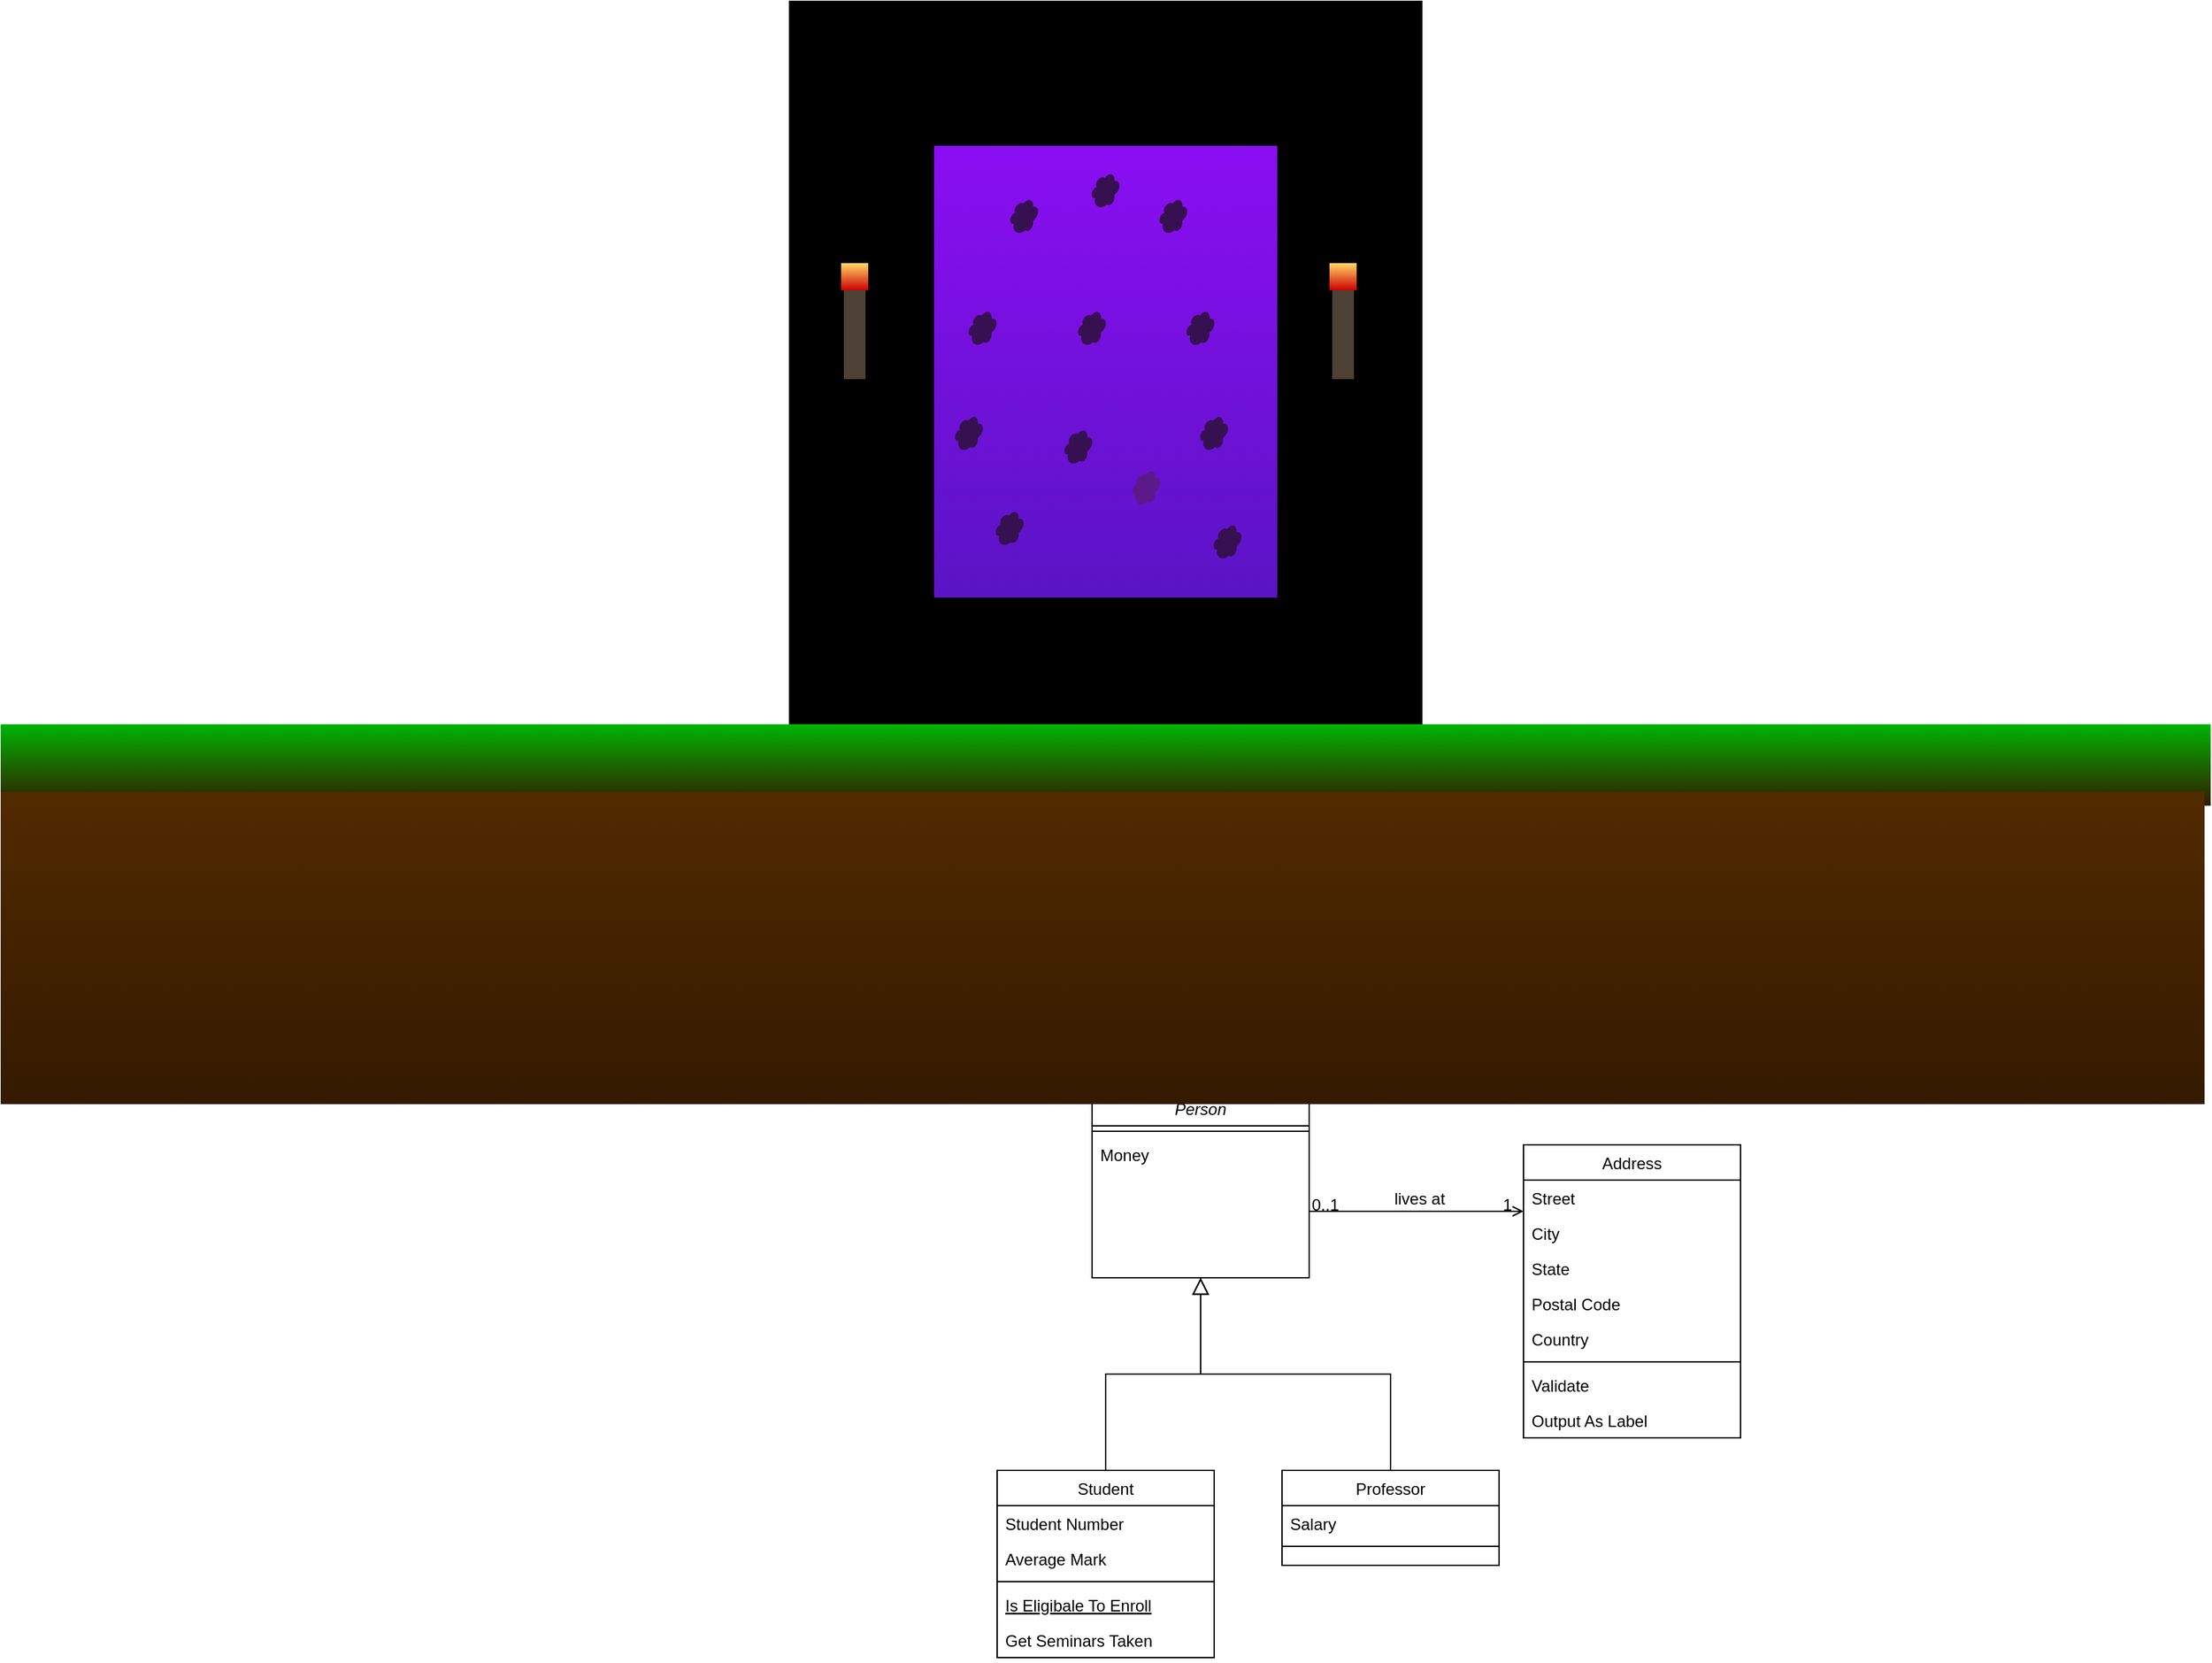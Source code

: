 <mxfile version="13.8.8" type="github">
  <diagram id="C5RBs43oDa-KdzZeNtuy" name="Page-1">
    <mxGraphModel dx="2500" dy="2103" grid="1" gridSize="10" guides="1" tooltips="1" connect="1" arrows="1" fold="1" page="1" pageScale="1" pageWidth="827" pageHeight="1169" math="0" shadow="0">
      <root>
        <mxCell id="WIyWlLk6GJQsqaUBKTNV-0" />
        <mxCell id="WIyWlLk6GJQsqaUBKTNV-1" parent="WIyWlLk6GJQsqaUBKTNV-0" />
        <mxCell id="zkfFHV4jXpPFQw0GAbJ--0" value="Person" style="swimlane;fontStyle=2;align=center;verticalAlign=top;childLayout=stackLayout;horizontal=1;startSize=26;horizontalStack=0;resizeParent=1;resizeLast=0;collapsible=1;marginBottom=0;rounded=0;shadow=0;strokeWidth=1;" parent="WIyWlLk6GJQsqaUBKTNV-1" vertex="1">
          <mxGeometry x="190" y="80" width="160" height="138" as="geometry">
            <mxRectangle x="230" y="140" width="160" height="26" as="alternateBounds" />
          </mxGeometry>
        </mxCell>
        <mxCell id="zkfFHV4jXpPFQw0GAbJ--4" value="" style="line;html=1;strokeWidth=1;align=left;verticalAlign=middle;spacingTop=-1;spacingLeft=3;spacingRight=3;rotatable=0;labelPosition=right;points=[];portConstraint=eastwest;" parent="zkfFHV4jXpPFQw0GAbJ--0" vertex="1">
          <mxGeometry y="26" width="160" height="8" as="geometry" />
        </mxCell>
        <mxCell id="zkfFHV4jXpPFQw0GAbJ--5" value="Money" style="text;align=left;verticalAlign=top;spacingLeft=4;spacingRight=4;overflow=hidden;rotatable=0;points=[[0,0.5],[1,0.5]];portConstraint=eastwest;" parent="zkfFHV4jXpPFQw0GAbJ--0" vertex="1">
          <mxGeometry y="34" width="160" height="26" as="geometry" />
        </mxCell>
        <mxCell id="zkfFHV4jXpPFQw0GAbJ--6" value="Student" style="swimlane;fontStyle=0;align=center;verticalAlign=top;childLayout=stackLayout;horizontal=1;startSize=26;horizontalStack=0;resizeParent=1;resizeLast=0;collapsible=1;marginBottom=0;rounded=0;shadow=0;strokeWidth=1;" parent="WIyWlLk6GJQsqaUBKTNV-1" vertex="1">
          <mxGeometry x="120" y="360" width="160" height="138" as="geometry">
            <mxRectangle x="130" y="380" width="160" height="26" as="alternateBounds" />
          </mxGeometry>
        </mxCell>
        <mxCell id="zkfFHV4jXpPFQw0GAbJ--7" value="Student Number" style="text;align=left;verticalAlign=top;spacingLeft=4;spacingRight=4;overflow=hidden;rotatable=0;points=[[0,0.5],[1,0.5]];portConstraint=eastwest;" parent="zkfFHV4jXpPFQw0GAbJ--6" vertex="1">
          <mxGeometry y="26" width="160" height="26" as="geometry" />
        </mxCell>
        <mxCell id="zkfFHV4jXpPFQw0GAbJ--8" value="Average Mark" style="text;align=left;verticalAlign=top;spacingLeft=4;spacingRight=4;overflow=hidden;rotatable=0;points=[[0,0.5],[1,0.5]];portConstraint=eastwest;rounded=0;shadow=0;html=0;" parent="zkfFHV4jXpPFQw0GAbJ--6" vertex="1">
          <mxGeometry y="52" width="160" height="26" as="geometry" />
        </mxCell>
        <mxCell id="zkfFHV4jXpPFQw0GAbJ--9" value="" style="line;html=1;strokeWidth=1;align=left;verticalAlign=middle;spacingTop=-1;spacingLeft=3;spacingRight=3;rotatable=0;labelPosition=right;points=[];portConstraint=eastwest;" parent="zkfFHV4jXpPFQw0GAbJ--6" vertex="1">
          <mxGeometry y="78" width="160" height="8" as="geometry" />
        </mxCell>
        <mxCell id="zkfFHV4jXpPFQw0GAbJ--10" value="Is Eligibale To Enroll" style="text;align=left;verticalAlign=top;spacingLeft=4;spacingRight=4;overflow=hidden;rotatable=0;points=[[0,0.5],[1,0.5]];portConstraint=eastwest;fontStyle=4" parent="zkfFHV4jXpPFQw0GAbJ--6" vertex="1">
          <mxGeometry y="86" width="160" height="26" as="geometry" />
        </mxCell>
        <mxCell id="zkfFHV4jXpPFQw0GAbJ--11" value="Get Seminars Taken" style="text;align=left;verticalAlign=top;spacingLeft=4;spacingRight=4;overflow=hidden;rotatable=0;points=[[0,0.5],[1,0.5]];portConstraint=eastwest;" parent="zkfFHV4jXpPFQw0GAbJ--6" vertex="1">
          <mxGeometry y="112" width="160" height="26" as="geometry" />
        </mxCell>
        <mxCell id="zkfFHV4jXpPFQw0GAbJ--12" value="" style="endArrow=block;endSize=10;endFill=0;shadow=0;strokeWidth=1;rounded=0;edgeStyle=elbowEdgeStyle;elbow=vertical;" parent="WIyWlLk6GJQsqaUBKTNV-1" source="zkfFHV4jXpPFQw0GAbJ--6" target="zkfFHV4jXpPFQw0GAbJ--0" edge="1">
          <mxGeometry width="160" relative="1" as="geometry">
            <mxPoint x="200" y="203" as="sourcePoint" />
            <mxPoint x="200" y="203" as="targetPoint" />
          </mxGeometry>
        </mxCell>
        <mxCell id="zkfFHV4jXpPFQw0GAbJ--13" value="Professor" style="swimlane;fontStyle=0;align=center;verticalAlign=top;childLayout=stackLayout;horizontal=1;startSize=26;horizontalStack=0;resizeParent=1;resizeLast=0;collapsible=1;marginBottom=0;rounded=0;shadow=0;strokeWidth=1;" parent="WIyWlLk6GJQsqaUBKTNV-1" vertex="1">
          <mxGeometry x="330" y="360" width="160" height="70" as="geometry">
            <mxRectangle x="340" y="380" width="170" height="26" as="alternateBounds" />
          </mxGeometry>
        </mxCell>
        <mxCell id="zkfFHV4jXpPFQw0GAbJ--14" value="Salary" style="text;align=left;verticalAlign=top;spacingLeft=4;spacingRight=4;overflow=hidden;rotatable=0;points=[[0,0.5],[1,0.5]];portConstraint=eastwest;" parent="zkfFHV4jXpPFQw0GAbJ--13" vertex="1">
          <mxGeometry y="26" width="160" height="26" as="geometry" />
        </mxCell>
        <mxCell id="zkfFHV4jXpPFQw0GAbJ--15" value="" style="line;html=1;strokeWidth=1;align=left;verticalAlign=middle;spacingTop=-1;spacingLeft=3;spacingRight=3;rotatable=0;labelPosition=right;points=[];portConstraint=eastwest;" parent="zkfFHV4jXpPFQw0GAbJ--13" vertex="1">
          <mxGeometry y="52" width="160" height="8" as="geometry" />
        </mxCell>
        <mxCell id="zkfFHV4jXpPFQw0GAbJ--16" value="" style="endArrow=block;endSize=10;endFill=0;shadow=0;strokeWidth=1;rounded=0;edgeStyle=elbowEdgeStyle;elbow=vertical;" parent="WIyWlLk6GJQsqaUBKTNV-1" source="zkfFHV4jXpPFQw0GAbJ--13" target="zkfFHV4jXpPFQw0GAbJ--0" edge="1">
          <mxGeometry width="160" relative="1" as="geometry">
            <mxPoint x="210" y="373" as="sourcePoint" />
            <mxPoint x="310" y="271" as="targetPoint" />
          </mxGeometry>
        </mxCell>
        <mxCell id="zkfFHV4jXpPFQw0GAbJ--17" value="Address" style="swimlane;fontStyle=0;align=center;verticalAlign=top;childLayout=stackLayout;horizontal=1;startSize=26;horizontalStack=0;resizeParent=1;resizeLast=0;collapsible=1;marginBottom=0;rounded=0;shadow=0;strokeWidth=1;" parent="WIyWlLk6GJQsqaUBKTNV-1" vertex="1">
          <mxGeometry x="508" y="120" width="160" height="216" as="geometry">
            <mxRectangle x="550" y="140" width="160" height="26" as="alternateBounds" />
          </mxGeometry>
        </mxCell>
        <mxCell id="zkfFHV4jXpPFQw0GAbJ--18" value="Street" style="text;align=left;verticalAlign=top;spacingLeft=4;spacingRight=4;overflow=hidden;rotatable=0;points=[[0,0.5],[1,0.5]];portConstraint=eastwest;" parent="zkfFHV4jXpPFQw0GAbJ--17" vertex="1">
          <mxGeometry y="26" width="160" height="26" as="geometry" />
        </mxCell>
        <mxCell id="zkfFHV4jXpPFQw0GAbJ--19" value="City" style="text;align=left;verticalAlign=top;spacingLeft=4;spacingRight=4;overflow=hidden;rotatable=0;points=[[0,0.5],[1,0.5]];portConstraint=eastwest;rounded=0;shadow=0;html=0;" parent="zkfFHV4jXpPFQw0GAbJ--17" vertex="1">
          <mxGeometry y="52" width="160" height="26" as="geometry" />
        </mxCell>
        <mxCell id="zkfFHV4jXpPFQw0GAbJ--20" value="State" style="text;align=left;verticalAlign=top;spacingLeft=4;spacingRight=4;overflow=hidden;rotatable=0;points=[[0,0.5],[1,0.5]];portConstraint=eastwest;rounded=0;shadow=0;html=0;" parent="zkfFHV4jXpPFQw0GAbJ--17" vertex="1">
          <mxGeometry y="78" width="160" height="26" as="geometry" />
        </mxCell>
        <mxCell id="zkfFHV4jXpPFQw0GAbJ--21" value="Postal Code" style="text;align=left;verticalAlign=top;spacingLeft=4;spacingRight=4;overflow=hidden;rotatable=0;points=[[0,0.5],[1,0.5]];portConstraint=eastwest;rounded=0;shadow=0;html=0;" parent="zkfFHV4jXpPFQw0GAbJ--17" vertex="1">
          <mxGeometry y="104" width="160" height="26" as="geometry" />
        </mxCell>
        <mxCell id="zkfFHV4jXpPFQw0GAbJ--22" value="Country" style="text;align=left;verticalAlign=top;spacingLeft=4;spacingRight=4;overflow=hidden;rotatable=0;points=[[0,0.5],[1,0.5]];portConstraint=eastwest;rounded=0;shadow=0;html=0;" parent="zkfFHV4jXpPFQw0GAbJ--17" vertex="1">
          <mxGeometry y="130" width="160" height="26" as="geometry" />
        </mxCell>
        <mxCell id="zkfFHV4jXpPFQw0GAbJ--23" value="" style="line;html=1;strokeWidth=1;align=left;verticalAlign=middle;spacingTop=-1;spacingLeft=3;spacingRight=3;rotatable=0;labelPosition=right;points=[];portConstraint=eastwest;" parent="zkfFHV4jXpPFQw0GAbJ--17" vertex="1">
          <mxGeometry y="156" width="160" height="8" as="geometry" />
        </mxCell>
        <mxCell id="zkfFHV4jXpPFQw0GAbJ--24" value="Validate" style="text;align=left;verticalAlign=top;spacingLeft=4;spacingRight=4;overflow=hidden;rotatable=0;points=[[0,0.5],[1,0.5]];portConstraint=eastwest;" parent="zkfFHV4jXpPFQw0GAbJ--17" vertex="1">
          <mxGeometry y="164" width="160" height="26" as="geometry" />
        </mxCell>
        <mxCell id="zkfFHV4jXpPFQw0GAbJ--25" value="Output As Label" style="text;align=left;verticalAlign=top;spacingLeft=4;spacingRight=4;overflow=hidden;rotatable=0;points=[[0,0.5],[1,0.5]];portConstraint=eastwest;" parent="zkfFHV4jXpPFQw0GAbJ--17" vertex="1">
          <mxGeometry y="190" width="160" height="26" as="geometry" />
        </mxCell>
        <mxCell id="zkfFHV4jXpPFQw0GAbJ--26" value="" style="endArrow=open;shadow=0;strokeWidth=1;rounded=0;endFill=1;edgeStyle=elbowEdgeStyle;elbow=vertical;" parent="WIyWlLk6GJQsqaUBKTNV-1" source="zkfFHV4jXpPFQw0GAbJ--0" target="zkfFHV4jXpPFQw0GAbJ--17" edge="1">
          <mxGeometry x="0.5" y="41" relative="1" as="geometry">
            <mxPoint x="380" y="192" as="sourcePoint" />
            <mxPoint x="540" y="192" as="targetPoint" />
            <mxPoint x="-40" y="32" as="offset" />
          </mxGeometry>
        </mxCell>
        <mxCell id="zkfFHV4jXpPFQw0GAbJ--27" value="0..1" style="resizable=0;align=left;verticalAlign=bottom;labelBackgroundColor=none;fontSize=12;" parent="zkfFHV4jXpPFQw0GAbJ--26" connectable="0" vertex="1">
          <mxGeometry x="-1" relative="1" as="geometry">
            <mxPoint y="4" as="offset" />
          </mxGeometry>
        </mxCell>
        <mxCell id="zkfFHV4jXpPFQw0GAbJ--28" value="1" style="resizable=0;align=right;verticalAlign=bottom;labelBackgroundColor=none;fontSize=12;" parent="zkfFHV4jXpPFQw0GAbJ--26" connectable="0" vertex="1">
          <mxGeometry x="1" relative="1" as="geometry">
            <mxPoint x="-7" y="4" as="offset" />
          </mxGeometry>
        </mxCell>
        <mxCell id="zkfFHV4jXpPFQw0GAbJ--29" value="lives at" style="text;html=1;resizable=0;points=[];;align=center;verticalAlign=middle;labelBackgroundColor=none;rounded=0;shadow=0;strokeWidth=1;fontSize=12;" parent="zkfFHV4jXpPFQw0GAbJ--26" vertex="1" connectable="0">
          <mxGeometry x="0.5" y="49" relative="1" as="geometry">
            <mxPoint x="-38" y="40" as="offset" />
          </mxGeometry>
        </mxCell>
        <mxCell id="3V0lFy5Hcrdc6yYL49SP-5" value="" style="rounded=0;whiteSpace=wrap;html=1;comic=0;strokeColor=#000000;strokeWidth=107;fillColor=#930DFA;gradientColor=#5215BD;" vertex="1" parent="WIyWlLk6GJQsqaUBKTNV-1">
          <mxGeometry x="20" y="-670" width="360" height="440" as="geometry" />
        </mxCell>
        <mxCell id="3V0lFy5Hcrdc6yYL49SP-9" value="" style="rounded=0;whiteSpace=wrap;html=1;comic=0;strokeColor=#000000;strokeWidth=9;rotation=-90;fillColor=#4D4135;" vertex="1" parent="WIyWlLk6GJQsqaUBKTNV-1">
          <mxGeometry x="-30" y="-497.5" width="90" height="25" as="geometry" />
        </mxCell>
        <mxCell id="3V0lFy5Hcrdc6yYL49SP-10" value="" style="rounded=0;whiteSpace=wrap;html=1;comic=0;strokeColor=#000000;strokeWidth=9;rotation=-90;fillColor=#4D4135;" vertex="1" parent="WIyWlLk6GJQsqaUBKTNV-1">
          <mxGeometry x="330" y="-497.5" width="90" height="25" as="geometry" />
        </mxCell>
        <mxCell id="3V0lFy5Hcrdc6yYL49SP-12" value="" style="rounded=0;whiteSpace=wrap;html=1;comic=0;strokeWidth=9;rotation=-90;fillColor=#CC0000;gradientColor=#FFD966;gradientDirection=west;direction=west;strokeColor=none;" vertex="1" parent="WIyWlLk6GJQsqaUBKTNV-1">
          <mxGeometry x="365" y="-530" width="20" height="20" as="geometry" />
        </mxCell>
        <mxCell id="3V0lFy5Hcrdc6yYL49SP-13" value="" style="rounded=0;whiteSpace=wrap;html=1;comic=0;strokeWidth=9;rotation=-90;fillColor=#CC0000;gradientColor=#FFD966;gradientDirection=west;direction=west;strokeColor=none;" vertex="1" parent="WIyWlLk6GJQsqaUBKTNV-1">
          <mxGeometry x="5" y="-530" width="20" height="20" as="geometry" />
        </mxCell>
        <mxCell id="3V0lFy5Hcrdc6yYL49SP-15" value="" style="rounded=0;whiteSpace=wrap;html=1;comic=0;strokeWidth=1;gradientDirection=south;gradientColor=#331A00;fillColor=#00B500;strokeColor=none;" vertex="1" parent="WIyWlLk6GJQsqaUBKTNV-1">
          <mxGeometry x="-614.5" y="-190" width="1629" height="60" as="geometry" />
        </mxCell>
        <mxCell id="3V0lFy5Hcrdc6yYL49SP-16" value="" style="rounded=0;whiteSpace=wrap;html=1;comic=0;strokeWidth=1;gradientColor=#331A00;strokeColor=none;fillColor=#522A00;" vertex="1" parent="WIyWlLk6GJQsqaUBKTNV-1">
          <mxGeometry x="-614.5" y="-140" width="1624.5" height="230" as="geometry" />
        </mxCell>
        <mxCell id="3V0lFy5Hcrdc6yYL49SP-17" value="" style="ellipse;shape=cloud;whiteSpace=wrap;html=1;comic=0;strokeWidth=1;fillColor=#371052;strokeColor=none;rotation=30;" vertex="1" parent="WIyWlLk6GJQsqaUBKTNV-1">
          <mxGeometry x="180" y="-497.5" width="20" height="30" as="geometry" />
        </mxCell>
        <mxCell id="3V0lFy5Hcrdc6yYL49SP-18" value="" style="ellipse;shape=cloud;whiteSpace=wrap;html=1;comic=0;strokeWidth=1;fillColor=#371052;strokeColor=none;rotation=30;" vertex="1" parent="WIyWlLk6GJQsqaUBKTNV-1">
          <mxGeometry x="99.33" y="-497.5" width="20" height="30" as="geometry" />
        </mxCell>
        <mxCell id="3V0lFy5Hcrdc6yYL49SP-19" value="" style="ellipse;shape=cloud;whiteSpace=wrap;html=1;comic=0;strokeWidth=1;fillColor=#371052;strokeColor=none;rotation=30;" vertex="1" parent="WIyWlLk6GJQsqaUBKTNV-1">
          <mxGeometry x="260" y="-497.5" width="20" height="30" as="geometry" />
        </mxCell>
        <mxCell id="3V0lFy5Hcrdc6yYL49SP-20" value="" style="ellipse;shape=cloud;whiteSpace=wrap;html=1;comic=0;strokeWidth=1;fillColor=#371052;strokeColor=none;rotation=30;" vertex="1" parent="WIyWlLk6GJQsqaUBKTNV-1">
          <mxGeometry x="89.33" y="-420" width="20" height="30" as="geometry" />
        </mxCell>
        <mxCell id="3V0lFy5Hcrdc6yYL49SP-21" value="" style="ellipse;shape=cloud;whiteSpace=wrap;html=1;comic=0;strokeWidth=1;fillColor=#371052;strokeColor=none;rotation=30;" vertex="1" parent="WIyWlLk6GJQsqaUBKTNV-1">
          <mxGeometry x="170" y="-410" width="20" height="30" as="geometry" />
        </mxCell>
        <mxCell id="3V0lFy5Hcrdc6yYL49SP-22" value="" style="ellipse;shape=cloud;whiteSpace=wrap;html=1;comic=0;strokeWidth=1;strokeColor=none;rotation=30;fillColor=#5B1A87;" vertex="1" parent="WIyWlLk6GJQsqaUBKTNV-1">
          <mxGeometry x="220" y="-380" width="20" height="30" as="geometry" />
        </mxCell>
        <mxCell id="3V0lFy5Hcrdc6yYL49SP-23" value="" style="ellipse;shape=cloud;whiteSpace=wrap;html=1;comic=0;strokeWidth=1;fillColor=#371052;strokeColor=none;rotation=30;" vertex="1" parent="WIyWlLk6GJQsqaUBKTNV-1">
          <mxGeometry x="280" y="-340" width="20" height="30" as="geometry" />
        </mxCell>
        <mxCell id="3V0lFy5Hcrdc6yYL49SP-24" value="" style="ellipse;shape=cloud;whiteSpace=wrap;html=1;comic=0;strokeWidth=1;fillColor=#371052;strokeColor=none;rotation=30;" vertex="1" parent="WIyWlLk6GJQsqaUBKTNV-1">
          <mxGeometry x="119.33" y="-350" width="20" height="30" as="geometry" />
        </mxCell>
        <mxCell id="3V0lFy5Hcrdc6yYL49SP-25" value="" style="ellipse;shape=cloud;whiteSpace=wrap;html=1;comic=0;strokeWidth=1;fillColor=#371052;strokeColor=none;rotation=30;" vertex="1" parent="WIyWlLk6GJQsqaUBKTNV-1">
          <mxGeometry x="190" y="-599" width="20" height="30" as="geometry" />
        </mxCell>
        <mxCell id="3V0lFy5Hcrdc6yYL49SP-26" value="" style="ellipse;shape=cloud;whiteSpace=wrap;html=1;comic=0;strokeWidth=1;fillColor=#371052;strokeColor=none;rotation=30;" vertex="1" parent="WIyWlLk6GJQsqaUBKTNV-1">
          <mxGeometry x="240" y="-580" width="20" height="30" as="geometry" />
        </mxCell>
        <mxCell id="3V0lFy5Hcrdc6yYL49SP-27" value="" style="ellipse;shape=cloud;whiteSpace=wrap;html=1;comic=0;strokeWidth=1;fillColor=#371052;strokeColor=none;rotation=30;" vertex="1" parent="WIyWlLk6GJQsqaUBKTNV-1">
          <mxGeometry x="270" y="-420" width="20" height="30" as="geometry" />
        </mxCell>
        <mxCell id="3V0lFy5Hcrdc6yYL49SP-28" value="" style="ellipse;shape=cloud;whiteSpace=wrap;html=1;comic=0;strokeWidth=1;fillColor=#371052;strokeColor=none;rotation=30;" vertex="1" parent="WIyWlLk6GJQsqaUBKTNV-1">
          <mxGeometry x="130" y="-580" width="20" height="30" as="geometry" />
        </mxCell>
      </root>
    </mxGraphModel>
  </diagram>
</mxfile>
